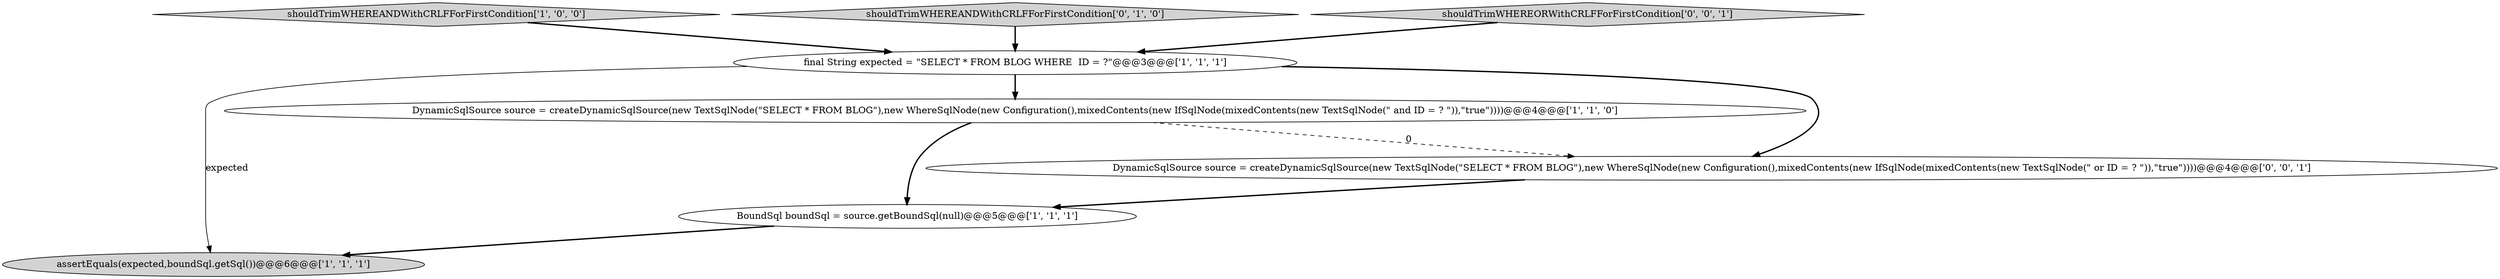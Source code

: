 digraph {
7 [style = filled, label = "DynamicSqlSource source = createDynamicSqlSource(new TextSqlNode(\"SELECT * FROM BLOG\"),new WhereSqlNode(new Configuration(),mixedContents(new IfSqlNode(mixedContents(new TextSqlNode(\" or ID = ? \")),\"true\"))))@@@4@@@['0', '0', '1']", fillcolor = white, shape = ellipse image = "AAA0AAABBB3BBB"];
4 [style = filled, label = "assertEquals(expected,boundSql.getSql())@@@6@@@['1', '1', '1']", fillcolor = lightgray, shape = ellipse image = "AAA0AAABBB1BBB"];
3 [style = filled, label = "shouldTrimWHEREANDWithCRLFForFirstCondition['1', '0', '0']", fillcolor = lightgray, shape = diamond image = "AAA0AAABBB1BBB"];
0 [style = filled, label = "final String expected = \"SELECT * FROM BLOG WHERE  ID = ?\"@@@3@@@['1', '1', '1']", fillcolor = white, shape = ellipse image = "AAA0AAABBB1BBB"];
5 [style = filled, label = "shouldTrimWHEREANDWithCRLFForFirstCondition['0', '1', '0']", fillcolor = lightgray, shape = diamond image = "AAA0AAABBB2BBB"];
2 [style = filled, label = "DynamicSqlSource source = createDynamicSqlSource(new TextSqlNode(\"SELECT * FROM BLOG\"),new WhereSqlNode(new Configuration(),mixedContents(new IfSqlNode(mixedContents(new TextSqlNode(\" and ID = ? \")),\"true\"))))@@@4@@@['1', '1', '0']", fillcolor = white, shape = ellipse image = "AAA0AAABBB1BBB"];
1 [style = filled, label = "BoundSql boundSql = source.getBoundSql(null)@@@5@@@['1', '1', '1']", fillcolor = white, shape = ellipse image = "AAA0AAABBB1BBB"];
6 [style = filled, label = "shouldTrimWHEREORWithCRLFForFirstCondition['0', '0', '1']", fillcolor = lightgray, shape = diamond image = "AAA0AAABBB3BBB"];
1->4 [style = bold, label=""];
6->0 [style = bold, label=""];
7->1 [style = bold, label=""];
5->0 [style = bold, label=""];
2->7 [style = dashed, label="0"];
2->1 [style = bold, label=""];
0->4 [style = solid, label="expected"];
3->0 [style = bold, label=""];
0->2 [style = bold, label=""];
0->7 [style = bold, label=""];
}
